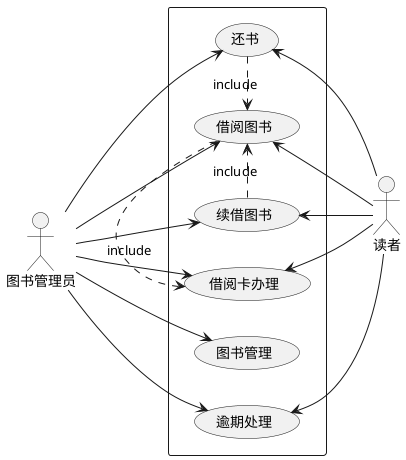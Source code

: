 @startuml
left to right direction

actor 图书管理员
actor 读者
rectangle  {
图书管理员 --> (图书管理)
图书管理员 --> (借阅图书)
图书管理员 --> (逾期处理)
图书管理员 --> (续借图书)
图书管理员 --> (借阅卡办理)
图书管理员 --> (还书)
(还书).>(借阅图书):include
(续借图书).>(借阅图书):include
(借阅图书).>(借阅卡办理):include
(借阅图书) <-- 读者
(还书) <-- 读者
(续借图书) <-- 读者
(逾期处理)<--读者
(借阅卡办理)<--读者

}

@enduml